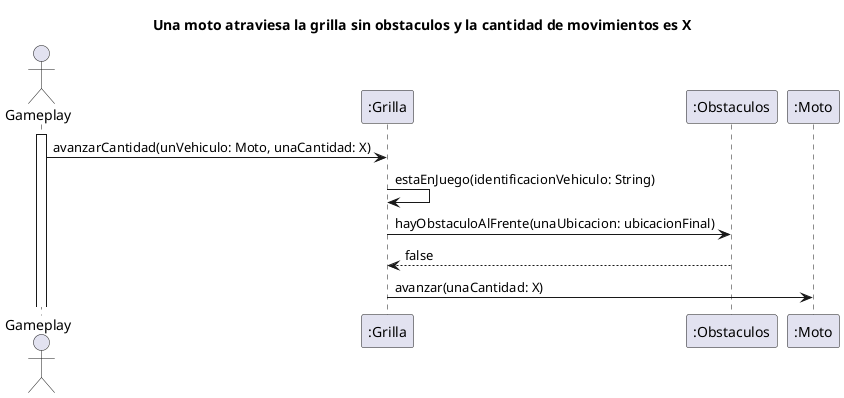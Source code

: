 @startuml

title Una moto atraviesa la grilla sin obstaculos y la cantidad de movimientos es X

actor Gameplay
participant ":Grilla" as Grilla
participant ":Obstaculos" as Obstaculos
participant ":Moto" as Moto

activate Gameplay
Gameplay -> Grilla: avanzarCantidad(unVehiculo: Moto, unaCantidad: X)
Grilla -> Grilla: estaEnJuego(identificacionVehiculo: String)
Grilla -> Obstaculos: hayObstaculoAlFrente(unaUbicacion: ubicacionFinal)
return false
Grilla -> Moto: avanzar(unaCantidad: X)

@enduml